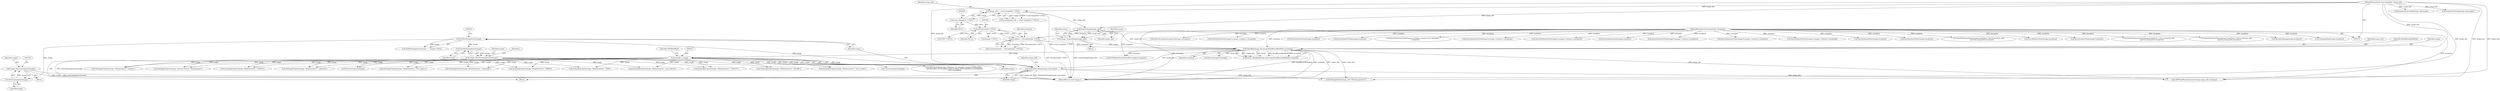 digraph "0_ImageMagick_f8877abac8e568b2f339cca70c2c3c1b6eaec288@pointer" {
"1000323" [label="(Call,image=DestroyImageList(image))"];
"1000325" [label="(Call,DestroyImageList(image))"];
"1000315" [label="(Call,GetNextImageInList(image))"];
"1000310" [label="(Call,AcquireNextImage(image_info,image))"];
"1000200" [label="(Call,OpenBlob(image_info,image,ReadBinaryBlobMode,exception))"];
"1000196" [label="(Call,AcquireImage(image_info))"];
"1000156" [label="(Call,image_info != (const ImageInfo *) NULL)"];
"1000116" [label="(MethodParameterIn,const ImageInfo *image_info)"];
"1000158" [label="(Call,(const ImageInfo *) NULL)"];
"1000194" [label="(Call,image=AcquireImage(image_info))"];
"1000183" [label="(Call,exception != (ExceptionInfo *) NULL)"];
"1000117" [label="(MethodParameterIn,ExceptionInfo *exception)"];
"1000185" [label="(Call,(ExceptionInfo *) NULL)"];
"1000331" [label="(Call,image=SyncNextImageInList(image))"];
"1000333" [label="(Call,SyncNextImageInList(image))"];
"1000230" [label="(Call,(thandle_t) image)"];
"1001878" [label="(Call,SyncAuthenticPixels(image,exception))"];
"1000249" [label="(Call,DestroyImageList(image))"];
"1000326" [label="(Identifier,image)"];
"1000117" [label="(MethodParameterIn,ExceptionInfo *exception)"];
"1001115" [label="(Call,AcquireQuantumInfo(image_info,image))"];
"1000199" [label="(Identifier,status)"];
"1000243" [label="(Call,(TIFF *) NULL)"];
"1000469" [label="(Call,SetImageProperty(image,\"tiff:photometric\",\"min-is-white\"))"];
"1000197" [label="(Identifier,image_info)"];
"1002244" [label="(Call,ImportQuantumPixels(image,(CacheView *) NULL,quantum_info,\n              quantum_type,pixels,exception))"];
"1000449" [label="(Call,SetImageProperty(image,\"quantum:format\",\"floating-point\"))"];
"1000514" [label="(Call,SetImageProperty(image,\"tiff:photometric\",\"LOGLUV\"))"];
"1000230" [label="(Call,(thandle_t) image)"];
"1000304" [label="(Call,DestroyImageList(image))"];
"1000487" [label="(Call,SetImageProperty(image,\"tiff:photometric\",\"RGB\"))"];
"1000187" [label="(Identifier,NULL)"];
"1000505" [label="(Call,SetImageProperty(image,\"tiff:photometric\",\"CIE Log2(L)\"))"];
"1000158" [label="(Call,(const ImageInfo *) NULL)"];
"1002629" [label="(Call,SyncAuthenticPixels(image,exception))"];
"1000532" [label="(Call,SetImageProperty(image,\"tiff:photometric\",\"separated\"))"];
"1003211" [label="(Call,SyncAuthenticPixels(image,exception))"];
"1002066" [label="(Call,ImportQuantumPixels(image,(CacheView *) NULL,quantum_info,\n            quantum_type,pixels,exception))"];
"1001867" [label="(Call,ImportQuantumPixels(image,(CacheView *) NULL,quantum_info,\n            quantum_type,pixels,exception))"];
"1000314" [label="(Call,GetNextImageInList(image) == (Image *) NULL)"];
"1000285" [label="(Block,)"];
"1000116" [label="(MethodParameterIn,const ImageInfo *image_info)"];
"1003258" [label="(Call,DecodeLabImage(image,exception))"];
"1000204" [label="(Identifier,exception)"];
"1000182" [label="(Call,assert(exception != (ExceptionInfo *) NULL))"];
"1000232" [label="(Identifier,image)"];
"1000478" [label="(Call,SetImageProperty(image,\"tiff:photometric\",\"palette\"))"];
"1003323" [label="(Call,AcquireNextImage(image_info,image))"];
"1000212" [label="(Call,DestroyImageList(image))"];
"1003399" [label="(MethodReturn,static Image *)"];
"1000311" [label="(Identifier,image_info)"];
"1000118" [label="(Block,)"];
"1000323" [label="(Call,image=DestroyImageList(image))"];
"1001494" [label="(Call,GetImageDepth(image,exception))"];
"1000541" [label="(Call,SetImageProperty(image,\"tiff:photometric\",\"YCBCR\"))"];
"1000200" [label="(Call,OpenBlob(image_info,image,ReadBinaryBlobMode,exception))"];
"1000550" [label="(Call,SetImageProperty(image,\"tiff:photometric\",\"unknown\"))"];
"1000201" [label="(Identifier,image_info)"];
"1001546" [label="(Call,InheritException(exception,&image->exception))"];
"1000160" [label="(Identifier,NULL)"];
"1000324" [label="(Identifier,image)"];
"1000184" [label="(Identifier,exception)"];
"1000312" [label="(Identifier,image)"];
"1002158" [label="(Call,GetAuthenticPixels(image,0,y,image->columns,1,exception))"];
"1000315" [label="(Call,GetNextImageInList(image))"];
"1000332" [label="(Identifier,image)"];
"1000325" [label="(Call,DestroyImageList(image))"];
"1002450" [label="(Call,SyncAuthenticPixels(image,exception))"];
"1002255" [label="(Call,SyncAuthenticPixels(image,exception))"];
"1002781" [label="(Call,QueueAuthenticPixels(image,0,y,image->columns,rows_remaining,\n            exception))"];
"1000320" [label="(Block,)"];
"1000156" [label="(Call,image_info != (const ImageInfo *) NULL)"];
"1000198" [label="(Call,status=OpenBlob(image_info,image,ReadBinaryBlobMode,exception))"];
"1000310" [label="(Call,AcquireNextImage(image_info,image))"];
"1000183" [label="(Call,exception != (ExceptionInfo *) NULL)"];
"1000195" [label="(Identifier,image)"];
"1000334" [label="(Identifier,image)"];
"1000185" [label="(Call,(ExceptionInfo *) NULL)"];
"1000203" [label="(Identifier,ReadBinaryBlobMode)"];
"1000233" [label="(Identifier,TIFFReadBlob)"];
"1000316" [label="(Identifier,image)"];
"1000155" [label="(Call,assert(image_info != (const ImageInfo *) NULL))"];
"1000202" [label="(Identifier,image)"];
"1002510" [label="(Call,QueueAuthenticPixels(image,0,y,image->columns,1,exception))"];
"1000460" [label="(Call,SetImageProperty(image,\"tiff:photometric\",\"min-is-black\"))"];
"1000729" [label="(Call,GetImageOption(image_info,\"tiff:exif-properties\"))"];
"1000496" [label="(Call,SetImageProperty(image,\"tiff:photometric\",\"CIELAB\"))"];
"1003130" [label="(Call,QueueAuthenticPixels(image,0,y,image->columns,1,exception))"];
"1000220" [label="(Call,SetMagickThreadValue(tiff_exception,exception))"];
"1000157" [label="(Identifier,image_info)"];
"1000333" [label="(Call,SyncNextImageInList(image))"];
"1000194" [label="(Call,image=AcquireImage(image_info))"];
"1000196" [label="(Call,AcquireImage(image_info))"];
"1000225" [label="(Call,TIFFClientOpen(image->filename,\"rb\",(thandle_t) image,TIFFReadBlob,\n    TIFFWriteBlob,TIFFSeekBlob,TIFFCloseBlob,TIFFGetBlobSize,TIFFMapBlob,\n    TIFFUnmapBlob))"];
"1000284" [label="(Identifier,i)"];
"1002986" [label="(Call,SyncAuthenticPixels(image,exception))"];
"1002048" [label="(Call,QueueAuthenticPixels(image,0,y,image->columns,1,exception))"];
"1002329" [label="(Call,QueueAuthenticPixels(image,0,y,image->columns,1,exception))"];
"1003369" [label="(Call,TIFFReadPhotoshopLayers(image,image_info,exception))"];
"1001849" [label="(Call,QueueAuthenticPixels(image,0,y,image->columns,1,exception))"];
"1000523" [label="(Call,SetImageProperty(image,\"tiff:photometric\",\"MASK\"))"];
"1000331" [label="(Call,image=SyncNextImageInList(image))"];
"1000215" [label="(Call,(Image *) NULL)"];
"1002077" [label="(Call,SyncAuthenticPixels(image,exception))"];
"1000323" -> "1000320"  [label="AST: "];
"1000323" -> "1000325"  [label="CFG: "];
"1000324" -> "1000323"  [label="AST: "];
"1000325" -> "1000323"  [label="AST: "];
"1000329" -> "1000323"  [label="CFG: "];
"1000323" -> "1003399"  [label="DDG: image"];
"1000323" -> "1003399"  [label="DDG: DestroyImageList(image)"];
"1000325" -> "1000323"  [label="DDG: image"];
"1000325" -> "1000326"  [label="CFG: "];
"1000326" -> "1000325"  [label="AST: "];
"1000315" -> "1000325"  [label="DDG: image"];
"1000315" -> "1000314"  [label="AST: "];
"1000315" -> "1000316"  [label="CFG: "];
"1000316" -> "1000315"  [label="AST: "];
"1000318" -> "1000315"  [label="CFG: "];
"1000315" -> "1000314"  [label="DDG: image"];
"1000310" -> "1000315"  [label="DDG: image"];
"1000315" -> "1000333"  [label="DDG: image"];
"1000310" -> "1000285"  [label="AST: "];
"1000310" -> "1000312"  [label="CFG: "];
"1000311" -> "1000310"  [label="AST: "];
"1000312" -> "1000310"  [label="AST: "];
"1000316" -> "1000310"  [label="CFG: "];
"1000310" -> "1003399"  [label="DDG: AcquireNextImage(image_info,image)"];
"1000310" -> "1003399"  [label="DDG: image_info"];
"1000200" -> "1000310"  [label="DDG: image_info"];
"1000116" -> "1000310"  [label="DDG: image_info"];
"1000331" -> "1000310"  [label="DDG: image"];
"1000230" -> "1000310"  [label="DDG: image"];
"1000310" -> "1000729"  [label="DDG: image_info"];
"1000310" -> "1003369"  [label="DDG: image_info"];
"1000200" -> "1000198"  [label="AST: "];
"1000200" -> "1000204"  [label="CFG: "];
"1000201" -> "1000200"  [label="AST: "];
"1000202" -> "1000200"  [label="AST: "];
"1000203" -> "1000200"  [label="AST: "];
"1000204" -> "1000200"  [label="AST: "];
"1000198" -> "1000200"  [label="CFG: "];
"1000200" -> "1003399"  [label="DDG: image_info"];
"1000200" -> "1003399"  [label="DDG: ReadBinaryBlobMode"];
"1000200" -> "1003399"  [label="DDG: exception"];
"1000200" -> "1000198"  [label="DDG: image_info"];
"1000200" -> "1000198"  [label="DDG: image"];
"1000200" -> "1000198"  [label="DDG: ReadBinaryBlobMode"];
"1000200" -> "1000198"  [label="DDG: exception"];
"1000196" -> "1000200"  [label="DDG: image_info"];
"1000116" -> "1000200"  [label="DDG: image_info"];
"1000194" -> "1000200"  [label="DDG: image"];
"1000183" -> "1000200"  [label="DDG: exception"];
"1000117" -> "1000200"  [label="DDG: exception"];
"1000200" -> "1000212"  [label="DDG: image"];
"1000200" -> "1000220"  [label="DDG: exception"];
"1000200" -> "1000230"  [label="DDG: image"];
"1000200" -> "1000729"  [label="DDG: image_info"];
"1000200" -> "1003369"  [label="DDG: image_info"];
"1000196" -> "1000194"  [label="AST: "];
"1000196" -> "1000197"  [label="CFG: "];
"1000197" -> "1000196"  [label="AST: "];
"1000194" -> "1000196"  [label="CFG: "];
"1000196" -> "1000194"  [label="DDG: image_info"];
"1000156" -> "1000196"  [label="DDG: image_info"];
"1000116" -> "1000196"  [label="DDG: image_info"];
"1000156" -> "1000155"  [label="AST: "];
"1000156" -> "1000158"  [label="CFG: "];
"1000157" -> "1000156"  [label="AST: "];
"1000158" -> "1000156"  [label="AST: "];
"1000155" -> "1000156"  [label="CFG: "];
"1000156" -> "1003399"  [label="DDG: (const ImageInfo *) NULL"];
"1000156" -> "1000155"  [label="DDG: image_info"];
"1000156" -> "1000155"  [label="DDG: (const ImageInfo *) NULL"];
"1000116" -> "1000156"  [label="DDG: image_info"];
"1000158" -> "1000156"  [label="DDG: NULL"];
"1000116" -> "1000115"  [label="AST: "];
"1000116" -> "1003399"  [label="DDG: image_info"];
"1000116" -> "1000729"  [label="DDG: image_info"];
"1000116" -> "1001115"  [label="DDG: image_info"];
"1000116" -> "1003323"  [label="DDG: image_info"];
"1000116" -> "1003369"  [label="DDG: image_info"];
"1000158" -> "1000160"  [label="CFG: "];
"1000159" -> "1000158"  [label="AST: "];
"1000160" -> "1000158"  [label="AST: "];
"1000158" -> "1000185"  [label="DDG: NULL"];
"1000194" -> "1000118"  [label="AST: "];
"1000195" -> "1000194"  [label="AST: "];
"1000199" -> "1000194"  [label="CFG: "];
"1000194" -> "1003399"  [label="DDG: AcquireImage(image_info)"];
"1000183" -> "1000182"  [label="AST: "];
"1000183" -> "1000185"  [label="CFG: "];
"1000184" -> "1000183"  [label="AST: "];
"1000185" -> "1000183"  [label="AST: "];
"1000182" -> "1000183"  [label="CFG: "];
"1000183" -> "1003399"  [label="DDG: (ExceptionInfo *) NULL"];
"1000183" -> "1000182"  [label="DDG: exception"];
"1000183" -> "1000182"  [label="DDG: (ExceptionInfo *) NULL"];
"1000117" -> "1000183"  [label="DDG: exception"];
"1000185" -> "1000183"  [label="DDG: NULL"];
"1000117" -> "1000115"  [label="AST: "];
"1000117" -> "1003399"  [label="DDG: exception"];
"1000117" -> "1000220"  [label="DDG: exception"];
"1000117" -> "1001494"  [label="DDG: exception"];
"1000117" -> "1001546"  [label="DDG: exception"];
"1000117" -> "1001849"  [label="DDG: exception"];
"1000117" -> "1001867"  [label="DDG: exception"];
"1000117" -> "1001878"  [label="DDG: exception"];
"1000117" -> "1002048"  [label="DDG: exception"];
"1000117" -> "1002066"  [label="DDG: exception"];
"1000117" -> "1002077"  [label="DDG: exception"];
"1000117" -> "1002158"  [label="DDG: exception"];
"1000117" -> "1002244"  [label="DDG: exception"];
"1000117" -> "1002255"  [label="DDG: exception"];
"1000117" -> "1002329"  [label="DDG: exception"];
"1000117" -> "1002450"  [label="DDG: exception"];
"1000117" -> "1002510"  [label="DDG: exception"];
"1000117" -> "1002629"  [label="DDG: exception"];
"1000117" -> "1002781"  [label="DDG: exception"];
"1000117" -> "1002986"  [label="DDG: exception"];
"1000117" -> "1003130"  [label="DDG: exception"];
"1000117" -> "1003211"  [label="DDG: exception"];
"1000117" -> "1003258"  [label="DDG: exception"];
"1000117" -> "1003369"  [label="DDG: exception"];
"1000185" -> "1000187"  [label="CFG: "];
"1000186" -> "1000185"  [label="AST: "];
"1000187" -> "1000185"  [label="AST: "];
"1000185" -> "1000215"  [label="DDG: NULL"];
"1000185" -> "1000243"  [label="DDG: NULL"];
"1000331" -> "1000285"  [label="AST: "];
"1000331" -> "1000333"  [label="CFG: "];
"1000332" -> "1000331"  [label="AST: "];
"1000333" -> "1000331"  [label="AST: "];
"1000284" -> "1000331"  [label="CFG: "];
"1000331" -> "1003399"  [label="DDG: SyncNextImageInList(image)"];
"1000331" -> "1000304"  [label="DDG: image"];
"1000333" -> "1000331"  [label="DDG: image"];
"1000331" -> "1000449"  [label="DDG: image"];
"1000331" -> "1000460"  [label="DDG: image"];
"1000331" -> "1000469"  [label="DDG: image"];
"1000331" -> "1000478"  [label="DDG: image"];
"1000331" -> "1000487"  [label="DDG: image"];
"1000331" -> "1000496"  [label="DDG: image"];
"1000331" -> "1000505"  [label="DDG: image"];
"1000331" -> "1000514"  [label="DDG: image"];
"1000331" -> "1000523"  [label="DDG: image"];
"1000331" -> "1000532"  [label="DDG: image"];
"1000331" -> "1000541"  [label="DDG: image"];
"1000331" -> "1000550"  [label="DDG: image"];
"1000333" -> "1000334"  [label="CFG: "];
"1000334" -> "1000333"  [label="AST: "];
"1000230" -> "1000225"  [label="AST: "];
"1000230" -> "1000232"  [label="CFG: "];
"1000231" -> "1000230"  [label="AST: "];
"1000232" -> "1000230"  [label="AST: "];
"1000233" -> "1000230"  [label="CFG: "];
"1000230" -> "1000225"  [label="DDG: image"];
"1000230" -> "1000249"  [label="DDG: image"];
"1000230" -> "1000304"  [label="DDG: image"];
"1000230" -> "1000449"  [label="DDG: image"];
"1000230" -> "1000460"  [label="DDG: image"];
"1000230" -> "1000469"  [label="DDG: image"];
"1000230" -> "1000478"  [label="DDG: image"];
"1000230" -> "1000487"  [label="DDG: image"];
"1000230" -> "1000496"  [label="DDG: image"];
"1000230" -> "1000505"  [label="DDG: image"];
"1000230" -> "1000514"  [label="DDG: image"];
"1000230" -> "1000523"  [label="DDG: image"];
"1000230" -> "1000532"  [label="DDG: image"];
"1000230" -> "1000541"  [label="DDG: image"];
"1000230" -> "1000550"  [label="DDG: image"];
}
